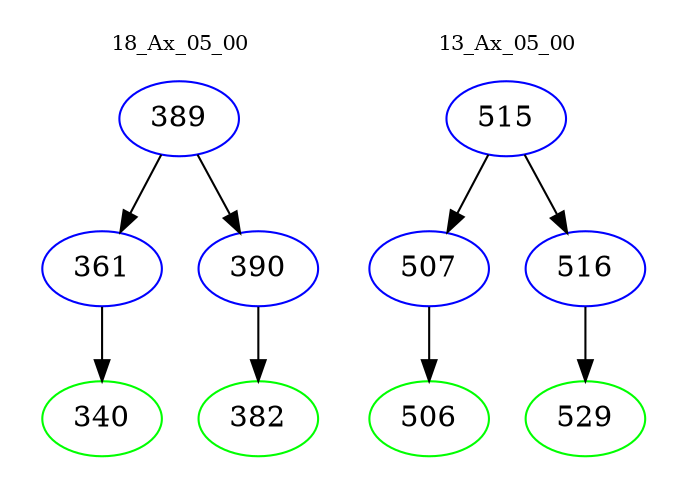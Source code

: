 digraph{
subgraph cluster_0 {
color = white
label = "18_Ax_05_00";
fontsize=10;
T0_389 [label="389", color="blue"]
T0_389 -> T0_361 [color="black"]
T0_361 [label="361", color="blue"]
T0_361 -> T0_340 [color="black"]
T0_340 [label="340", color="green"]
T0_389 -> T0_390 [color="black"]
T0_390 [label="390", color="blue"]
T0_390 -> T0_382 [color="black"]
T0_382 [label="382", color="green"]
}
subgraph cluster_1 {
color = white
label = "13_Ax_05_00";
fontsize=10;
T1_515 [label="515", color="blue"]
T1_515 -> T1_507 [color="black"]
T1_507 [label="507", color="blue"]
T1_507 -> T1_506 [color="black"]
T1_506 [label="506", color="green"]
T1_515 -> T1_516 [color="black"]
T1_516 [label="516", color="blue"]
T1_516 -> T1_529 [color="black"]
T1_529 [label="529", color="green"]
}
}

